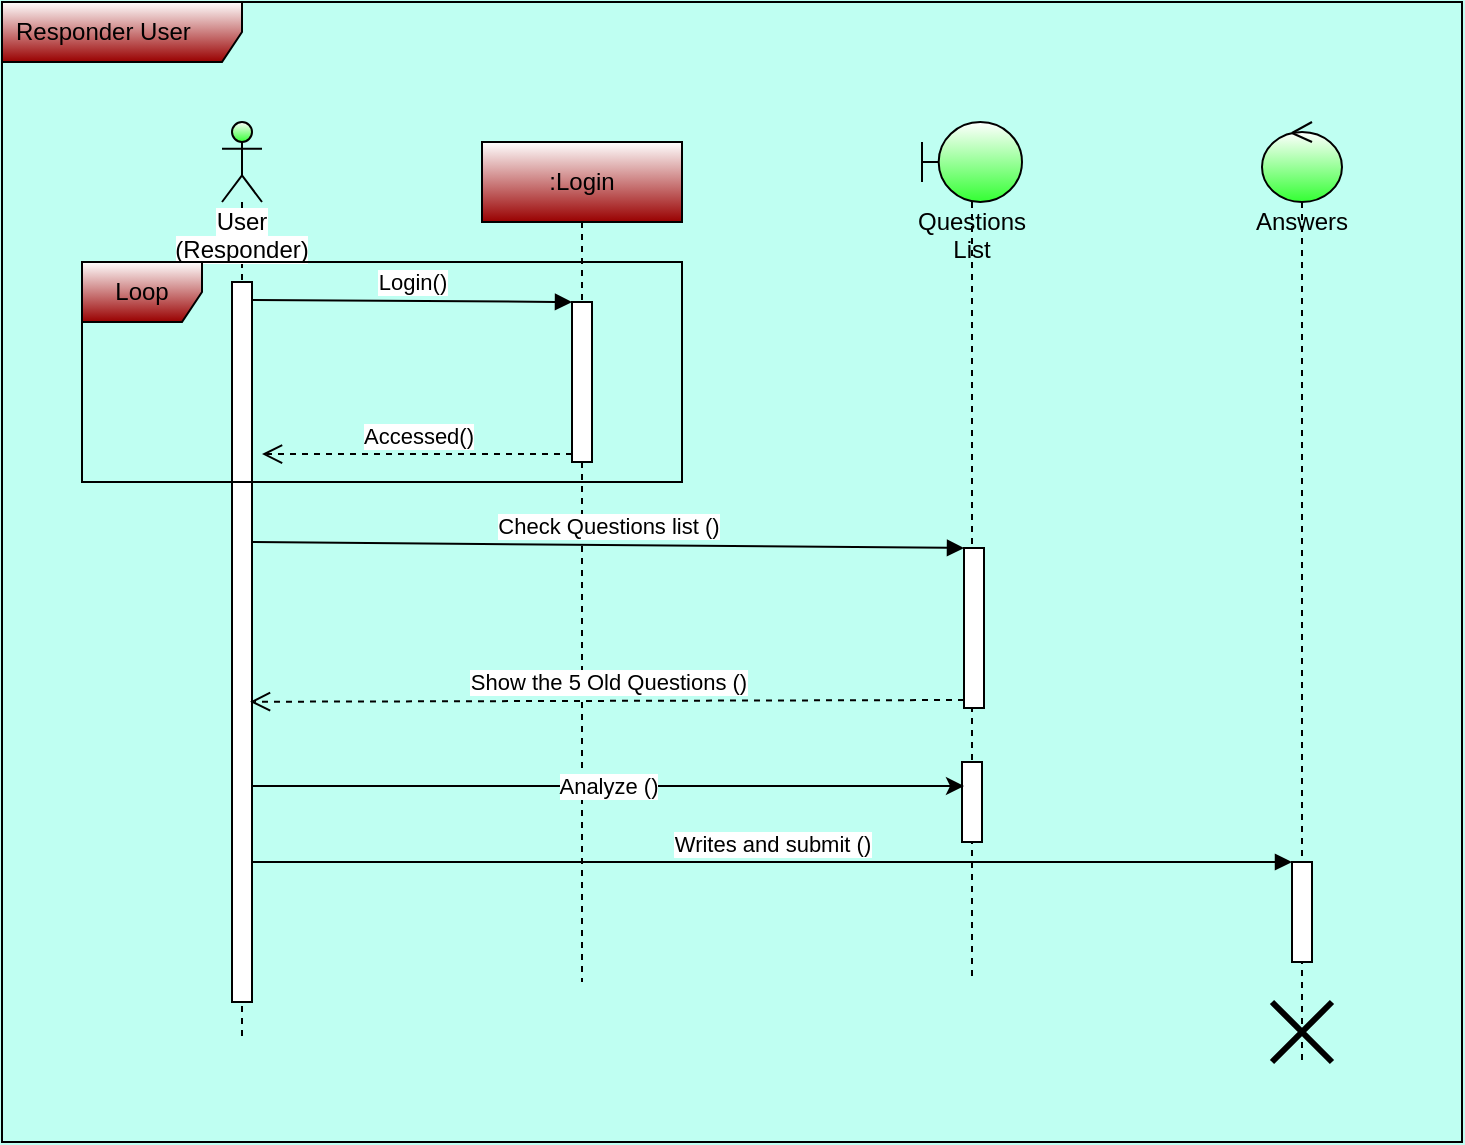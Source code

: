 <mxfile version="14.1.9" type="device"><diagram name="Page-1" id="9361dd3d-8414-5efd-6122-117bd74ce7a7"><mxGraphModel dx="868" dy="393" grid="1" gridSize="10" guides="1" tooltips="1" connect="1" arrows="1" fold="1" page="0" pageScale="1.5" pageWidth="826" pageHeight="1169" background="#BFFFF2" math="0" shadow="0"><root><mxCell id="0"/><mxCell id="1" parent="0"/><mxCell id="mMG3tGUzVxYQDCbLLUXu-89" value="Responder User" style="shape=umlFrame;whiteSpace=wrap;html=1;width=120;height=30;boundedLbl=1;verticalAlign=middle;align=left;spacingLeft=5;gradientColor=#990000;" vertex="1" parent="1"><mxGeometry x="190" y="30" width="730" height="570" as="geometry"/></mxCell><mxCell id="mMG3tGUzVxYQDCbLLUXu-92" value="&lt;span style=&quot;color: rgb(0 , 0 , 0) ; font-family: &amp;#34;helvetica&amp;#34; ; font-size: 12px ; font-style: normal ; font-weight: 400 ; letter-spacing: normal ; text-align: center ; text-indent: 0px ; text-transform: none ; word-spacing: 0px ; background-color: rgb(255 , 255 , 255) ; display: inline ; float: none&quot;&gt;User&lt;/span&gt;&lt;br style=&quot;color: rgb(0 , 0 , 0) ; font-family: &amp;#34;helvetica&amp;#34; ; font-size: 12px ; font-style: normal ; font-weight: 400 ; letter-spacing: normal ; text-align: center ; text-indent: 0px ; text-transform: none ; word-spacing: 0px ; background-color: rgb(255 , 255 , 255)&quot;&gt;&lt;span style=&quot;color: rgb(0 , 0 , 0) ; font-family: &amp;#34;helvetica&amp;#34; ; font-size: 12px ; font-style: normal ; font-weight: 400 ; letter-spacing: normal ; text-align: center ; text-indent: 0px ; text-transform: none ; word-spacing: 0px ; background-color: rgb(255 , 255 , 255) ; display: inline ; float: none&quot;&gt;(Responder)&lt;/span&gt;&lt;br&gt;" style="shape=umlLifeline;participant=umlActor;perimeter=lifelinePerimeter;whiteSpace=wrap;html=1;container=1;collapsible=0;recursiveResize=0;verticalAlign=top;spacingTop=36;outlineConnect=0;gradientColor=#33FF33;" vertex="1" parent="1"><mxGeometry x="300" y="90" width="20" height="460" as="geometry"/></mxCell><mxCell id="mMG3tGUzVxYQDCbLLUXu-97" value="" style="html=1;points=[];perimeter=orthogonalPerimeter;" vertex="1" parent="mMG3tGUzVxYQDCbLLUXu-92"><mxGeometry x="5" y="80" width="10" height="360" as="geometry"/></mxCell><mxCell id="mMG3tGUzVxYQDCbLLUXu-93" value=":Login" style="shape=umlLifeline;perimeter=lifelinePerimeter;whiteSpace=wrap;html=1;container=1;collapsible=0;recursiveResize=0;outlineConnect=0;gradientColor=#990000;" vertex="1" parent="1"><mxGeometry x="430" y="100" width="100" height="420" as="geometry"/></mxCell><mxCell id="mMG3tGUzVxYQDCbLLUXu-94" value="" style="html=1;points=[];perimeter=orthogonalPerimeter;" vertex="1" parent="mMG3tGUzVxYQDCbLLUXu-93"><mxGeometry x="45" y="80" width="10" height="80" as="geometry"/></mxCell><mxCell id="mMG3tGUzVxYQDCbLLUXu-95" value="Login()" style="html=1;verticalAlign=bottom;endArrow=block;entryX=0;entryY=0;exitX=1;exitY=0.025;exitDx=0;exitDy=0;exitPerimeter=0;" edge="1" target="mMG3tGUzVxYQDCbLLUXu-94" parent="1" source="mMG3tGUzVxYQDCbLLUXu-97"><mxGeometry relative="1" as="geometry"><mxPoint x="405" y="180" as="sourcePoint"/></mxGeometry></mxCell><mxCell id="mMG3tGUzVxYQDCbLLUXu-96" value="Accessed()" style="html=1;verticalAlign=bottom;endArrow=open;dashed=1;endSize=8;exitX=0;exitY=0.95;entryX=1.5;entryY=0.239;entryDx=0;entryDy=0;entryPerimeter=0;" edge="1" source="mMG3tGUzVxYQDCbLLUXu-94" parent="1" target="mMG3tGUzVxYQDCbLLUXu-97"><mxGeometry relative="1" as="geometry"><mxPoint x="405" y="256" as="targetPoint"/></mxGeometry></mxCell><mxCell id="mMG3tGUzVxYQDCbLLUXu-98" value="Loop" style="shape=umlFrame;whiteSpace=wrap;html=1;gradientColor=#990000;" vertex="1" parent="1"><mxGeometry x="230" y="160" width="300" height="110" as="geometry"/></mxCell><mxCell id="mMG3tGUzVxYQDCbLLUXu-99" value="Questions List" style="shape=umlLifeline;participant=umlBoundary;perimeter=lifelinePerimeter;whiteSpace=wrap;html=1;container=1;collapsible=0;recursiveResize=0;verticalAlign=top;spacingTop=36;outlineConnect=0;gradientColor=#33FF33;" vertex="1" parent="1"><mxGeometry x="650" y="90" width="50" height="430" as="geometry"/></mxCell><mxCell id="mMG3tGUzVxYQDCbLLUXu-100" value="" style="html=1;points=[];perimeter=orthogonalPerimeter;" vertex="1" parent="mMG3tGUzVxYQDCbLLUXu-99"><mxGeometry x="21" y="213" width="10" height="80" as="geometry"/></mxCell><mxCell id="mMG3tGUzVxYQDCbLLUXu-103" value="" style="html=1;points=[];perimeter=orthogonalPerimeter;" vertex="1" parent="mMG3tGUzVxYQDCbLLUXu-99"><mxGeometry x="20" y="320" width="10" height="40" as="geometry"/></mxCell><mxCell id="mMG3tGUzVxYQDCbLLUXu-101" value="Check Questions list ()" style="html=1;verticalAlign=bottom;endArrow=block;entryX=0;entryY=0;exitX=0.9;exitY=0.325;exitDx=0;exitDy=0;exitPerimeter=0;" edge="1" target="mMG3tGUzVxYQDCbLLUXu-100" parent="1"><mxGeometry relative="1" as="geometry"><mxPoint x="315" y="300" as="sourcePoint"/></mxGeometry></mxCell><mxCell id="mMG3tGUzVxYQDCbLLUXu-102" value="Show the 5 Old Questions ()" style="html=1;verticalAlign=bottom;endArrow=open;dashed=1;endSize=8;exitX=0;exitY=0.95;entryX=0.9;entryY=0.583;entryDx=0;entryDy=0;entryPerimeter=0;" edge="1" source="mMG3tGUzVxYQDCbLLUXu-100" parent="1" target="mMG3tGUzVxYQDCbLLUXu-97"><mxGeometry relative="1" as="geometry"><mxPoint x="601" y="379" as="targetPoint"/></mxGeometry></mxCell><mxCell id="mMG3tGUzVxYQDCbLLUXu-104" value="Analyze ()" style="edgeStyle=orthogonalEdgeStyle;rounded=0;orthogonalLoop=1;jettySize=auto;html=1;entryX=0.1;entryY=0.3;entryDx=0;entryDy=0;entryPerimeter=0;" edge="1" parent="1" source="mMG3tGUzVxYQDCbLLUXu-97" target="mMG3tGUzVxYQDCbLLUXu-103"><mxGeometry relative="1" as="geometry"><Array as="points"><mxPoint x="390" y="422"/><mxPoint x="390" y="422"/></Array></mxGeometry></mxCell><mxCell id="mMG3tGUzVxYQDCbLLUXu-105" value="Answers" style="shape=umlLifeline;participant=umlControl;perimeter=lifelinePerimeter;whiteSpace=wrap;html=1;container=1;collapsible=0;recursiveResize=0;verticalAlign=top;spacingTop=36;outlineConnect=0;gradientColor=#33FF33;" vertex="1" parent="1"><mxGeometry x="820" y="90" width="40" height="470" as="geometry"/></mxCell><mxCell id="mMG3tGUzVxYQDCbLLUXu-106" value="" style="html=1;points=[];perimeter=orthogonalPerimeter;" vertex="1" parent="mMG3tGUzVxYQDCbLLUXu-105"><mxGeometry x="15" y="370" width="10" height="50" as="geometry"/></mxCell><mxCell id="mMG3tGUzVxYQDCbLLUXu-109" value="" style="shape=umlDestroy;whiteSpace=wrap;html=1;strokeWidth=3;" vertex="1" parent="mMG3tGUzVxYQDCbLLUXu-105"><mxGeometry x="5" y="440" width="30" height="30" as="geometry"/></mxCell><mxCell id="mMG3tGUzVxYQDCbLLUXu-107" value="Writes and submit ()" style="html=1;verticalAlign=bottom;endArrow=block;" edge="1" target="mMG3tGUzVxYQDCbLLUXu-106" parent="1" source="mMG3tGUzVxYQDCbLLUXu-97"><mxGeometry relative="1" as="geometry"><mxPoint x="765" y="430" as="sourcePoint"/></mxGeometry></mxCell></root></mxGraphModel></diagram></mxfile>